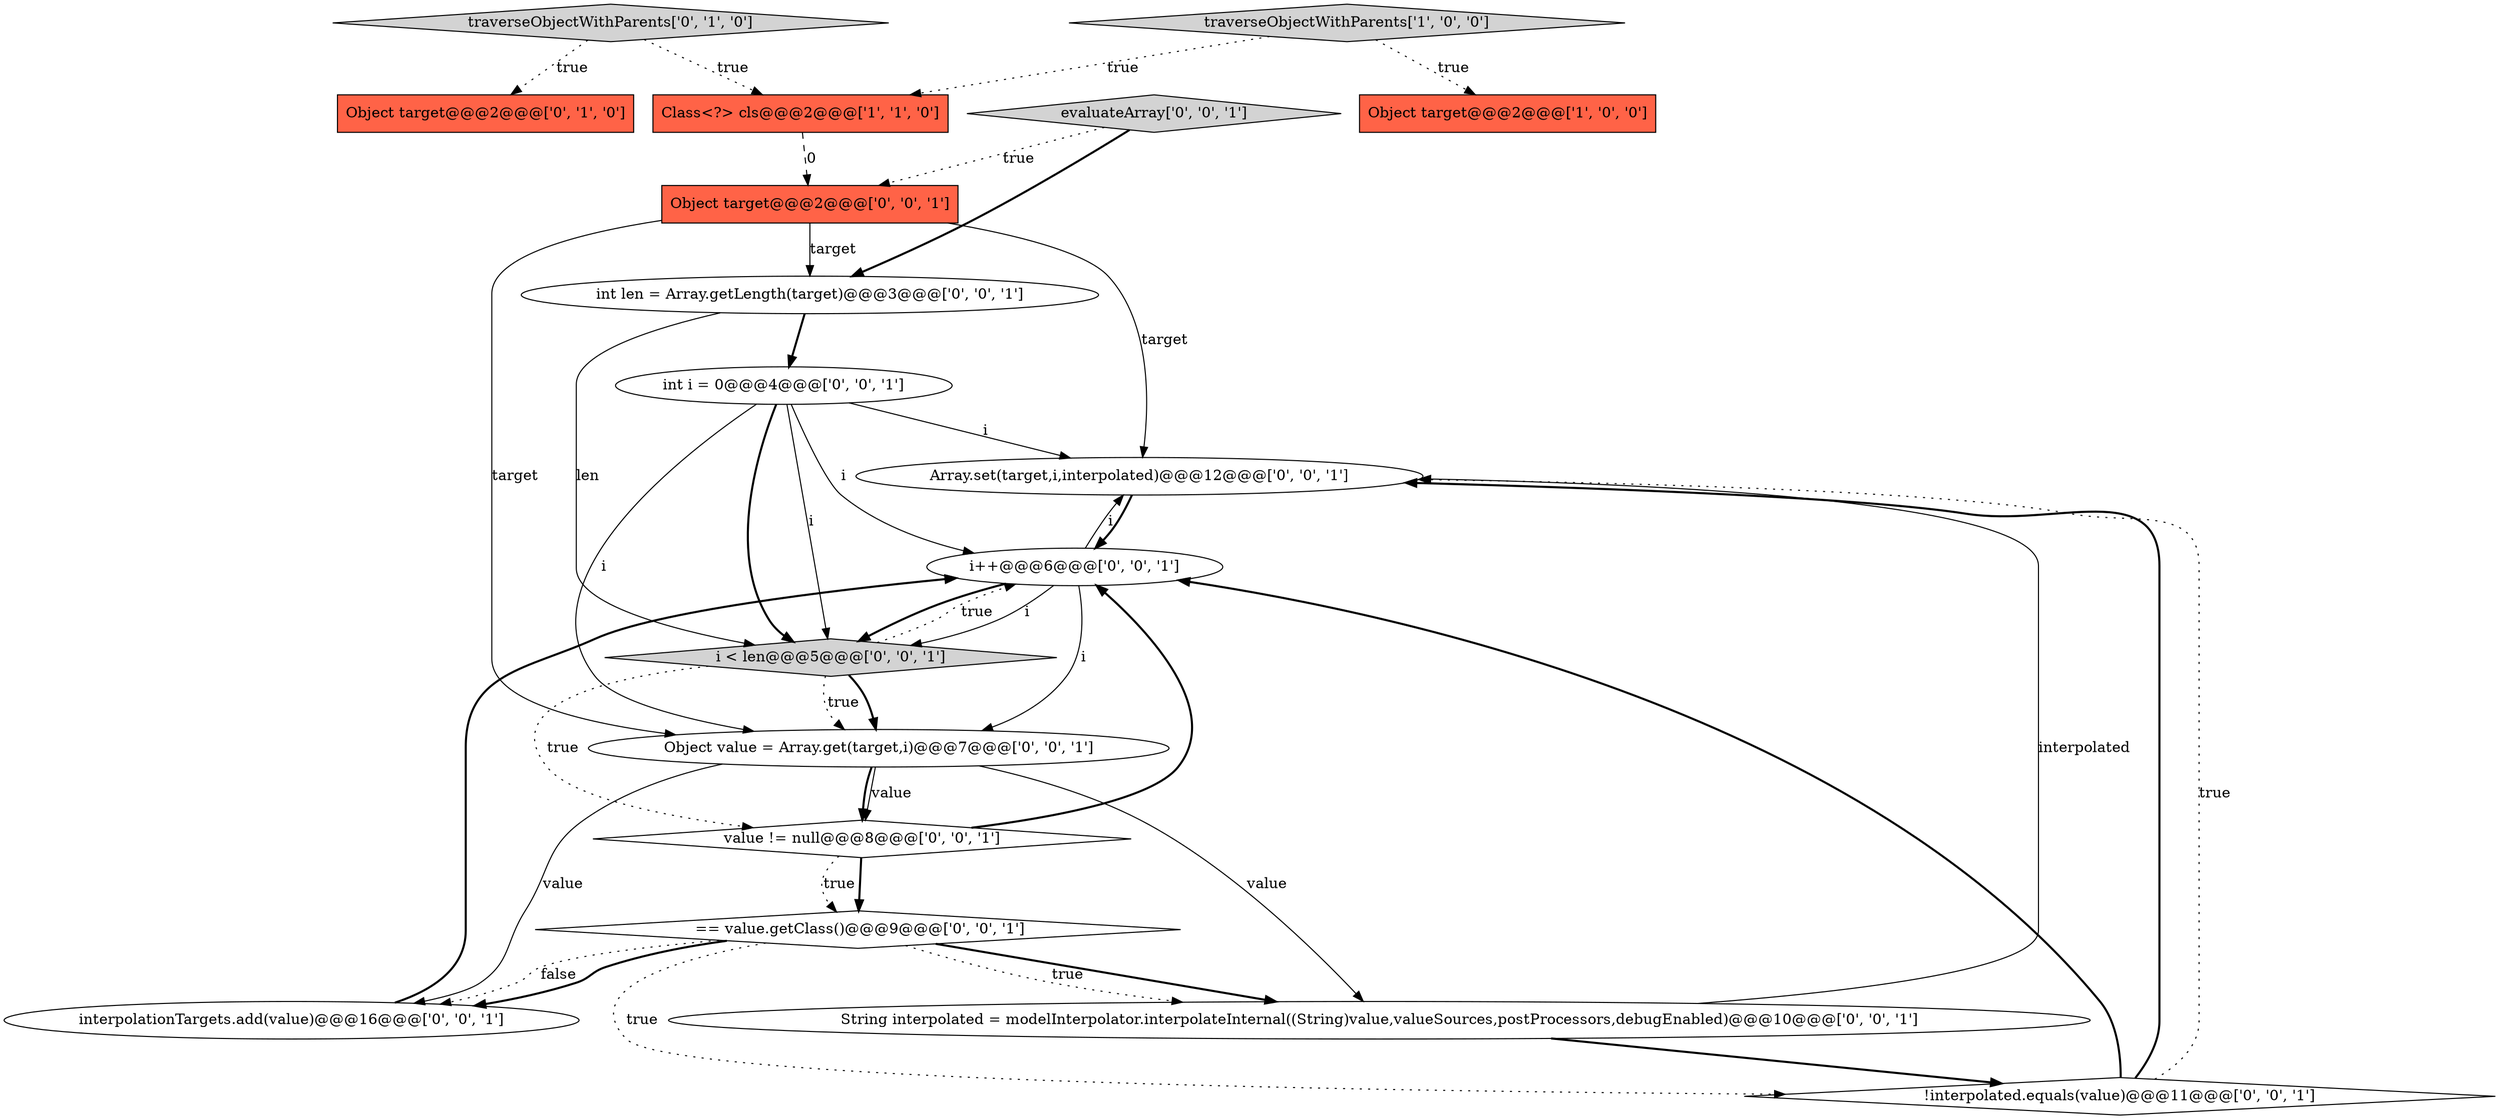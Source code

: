 digraph {
3 [style = filled, label = "Object target@@@2@@@['0', '1', '0']", fillcolor = tomato, shape = box image = "AAA0AAABBB2BBB"];
13 [style = filled, label = "Array.set(target,i,interpolated)@@@12@@@['0', '0', '1']", fillcolor = white, shape = ellipse image = "AAA0AAABBB3BBB"];
11 [style = filled, label = "i < len@@@5@@@['0', '0', '1']", fillcolor = lightgray, shape = diamond image = "AAA0AAABBB3BBB"];
5 [style = filled, label = "Object value = Array.get(target,i)@@@7@@@['0', '0', '1']", fillcolor = white, shape = ellipse image = "AAA0AAABBB3BBB"];
14 [style = filled, label = "!interpolated.equals(value)@@@11@@@['0', '0', '1']", fillcolor = white, shape = diamond image = "AAA0AAABBB3BBB"];
1 [style = filled, label = "Object target@@@2@@@['1', '0', '0']", fillcolor = tomato, shape = box image = "AAA0AAABBB1BBB"];
2 [style = filled, label = "Class<?> cls@@@2@@@['1', '1', '0']", fillcolor = tomato, shape = box image = "AAA0AAABBB1BBB"];
8 [style = filled, label = "int len = Array.getLength(target)@@@3@@@['0', '0', '1']", fillcolor = white, shape = ellipse image = "AAA0AAABBB3BBB"];
16 [style = filled, label = "value != null@@@8@@@['0', '0', '1']", fillcolor = white, shape = diamond image = "AAA0AAABBB3BBB"];
17 [style = filled, label = "evaluateArray['0', '0', '1']", fillcolor = lightgray, shape = diamond image = "AAA0AAABBB3BBB"];
9 [style = filled, label = "int i = 0@@@4@@@['0', '0', '1']", fillcolor = white, shape = ellipse image = "AAA0AAABBB3BBB"];
0 [style = filled, label = "traverseObjectWithParents['1', '0', '0']", fillcolor = lightgray, shape = diamond image = "AAA0AAABBB1BBB"];
12 [style = filled, label = "Object target@@@2@@@['0', '0', '1']", fillcolor = tomato, shape = box image = "AAA0AAABBB3BBB"];
10 [style = filled, label = " == value.getClass()@@@9@@@['0', '0', '1']", fillcolor = white, shape = diamond image = "AAA0AAABBB3BBB"];
6 [style = filled, label = "String interpolated = modelInterpolator.interpolateInternal((String)value,valueSources,postProcessors,debugEnabled)@@@10@@@['0', '0', '1']", fillcolor = white, shape = ellipse image = "AAA0AAABBB3BBB"];
7 [style = filled, label = "interpolationTargets.add(value)@@@16@@@['0', '0', '1']", fillcolor = white, shape = ellipse image = "AAA0AAABBB3BBB"];
4 [style = filled, label = "traverseObjectWithParents['0', '1', '0']", fillcolor = lightgray, shape = diamond image = "AAA0AAABBB2BBB"];
15 [style = filled, label = "i++@@@6@@@['0', '0', '1']", fillcolor = white, shape = ellipse image = "AAA0AAABBB3BBB"];
0->2 [style = dotted, label="true"];
8->11 [style = solid, label="len"];
5->6 [style = solid, label="value"];
13->15 [style = bold, label=""];
0->1 [style = dotted, label="true"];
8->9 [style = bold, label=""];
9->11 [style = bold, label=""];
10->7 [style = dotted, label="false"];
10->6 [style = bold, label=""];
4->3 [style = dotted, label="true"];
15->13 [style = solid, label="i"];
9->13 [style = solid, label="i"];
9->15 [style = solid, label="i"];
9->11 [style = solid, label="i"];
15->5 [style = solid, label="i"];
14->13 [style = bold, label=""];
12->8 [style = solid, label="target"];
16->15 [style = bold, label=""];
5->7 [style = solid, label="value"];
16->10 [style = bold, label=""];
11->16 [style = dotted, label="true"];
15->11 [style = solid, label="i"];
10->7 [style = bold, label=""];
17->12 [style = dotted, label="true"];
6->14 [style = bold, label=""];
14->13 [style = dotted, label="true"];
15->11 [style = bold, label=""];
6->13 [style = solid, label="interpolated"];
16->10 [style = dotted, label="true"];
11->15 [style = dotted, label="true"];
17->8 [style = bold, label=""];
10->6 [style = dotted, label="true"];
7->15 [style = bold, label=""];
12->13 [style = solid, label="target"];
5->16 [style = solid, label="value"];
12->5 [style = solid, label="target"];
9->5 [style = solid, label="i"];
14->15 [style = bold, label=""];
10->14 [style = dotted, label="true"];
5->16 [style = bold, label=""];
11->5 [style = bold, label=""];
2->12 [style = dashed, label="0"];
11->5 [style = dotted, label="true"];
4->2 [style = dotted, label="true"];
}

